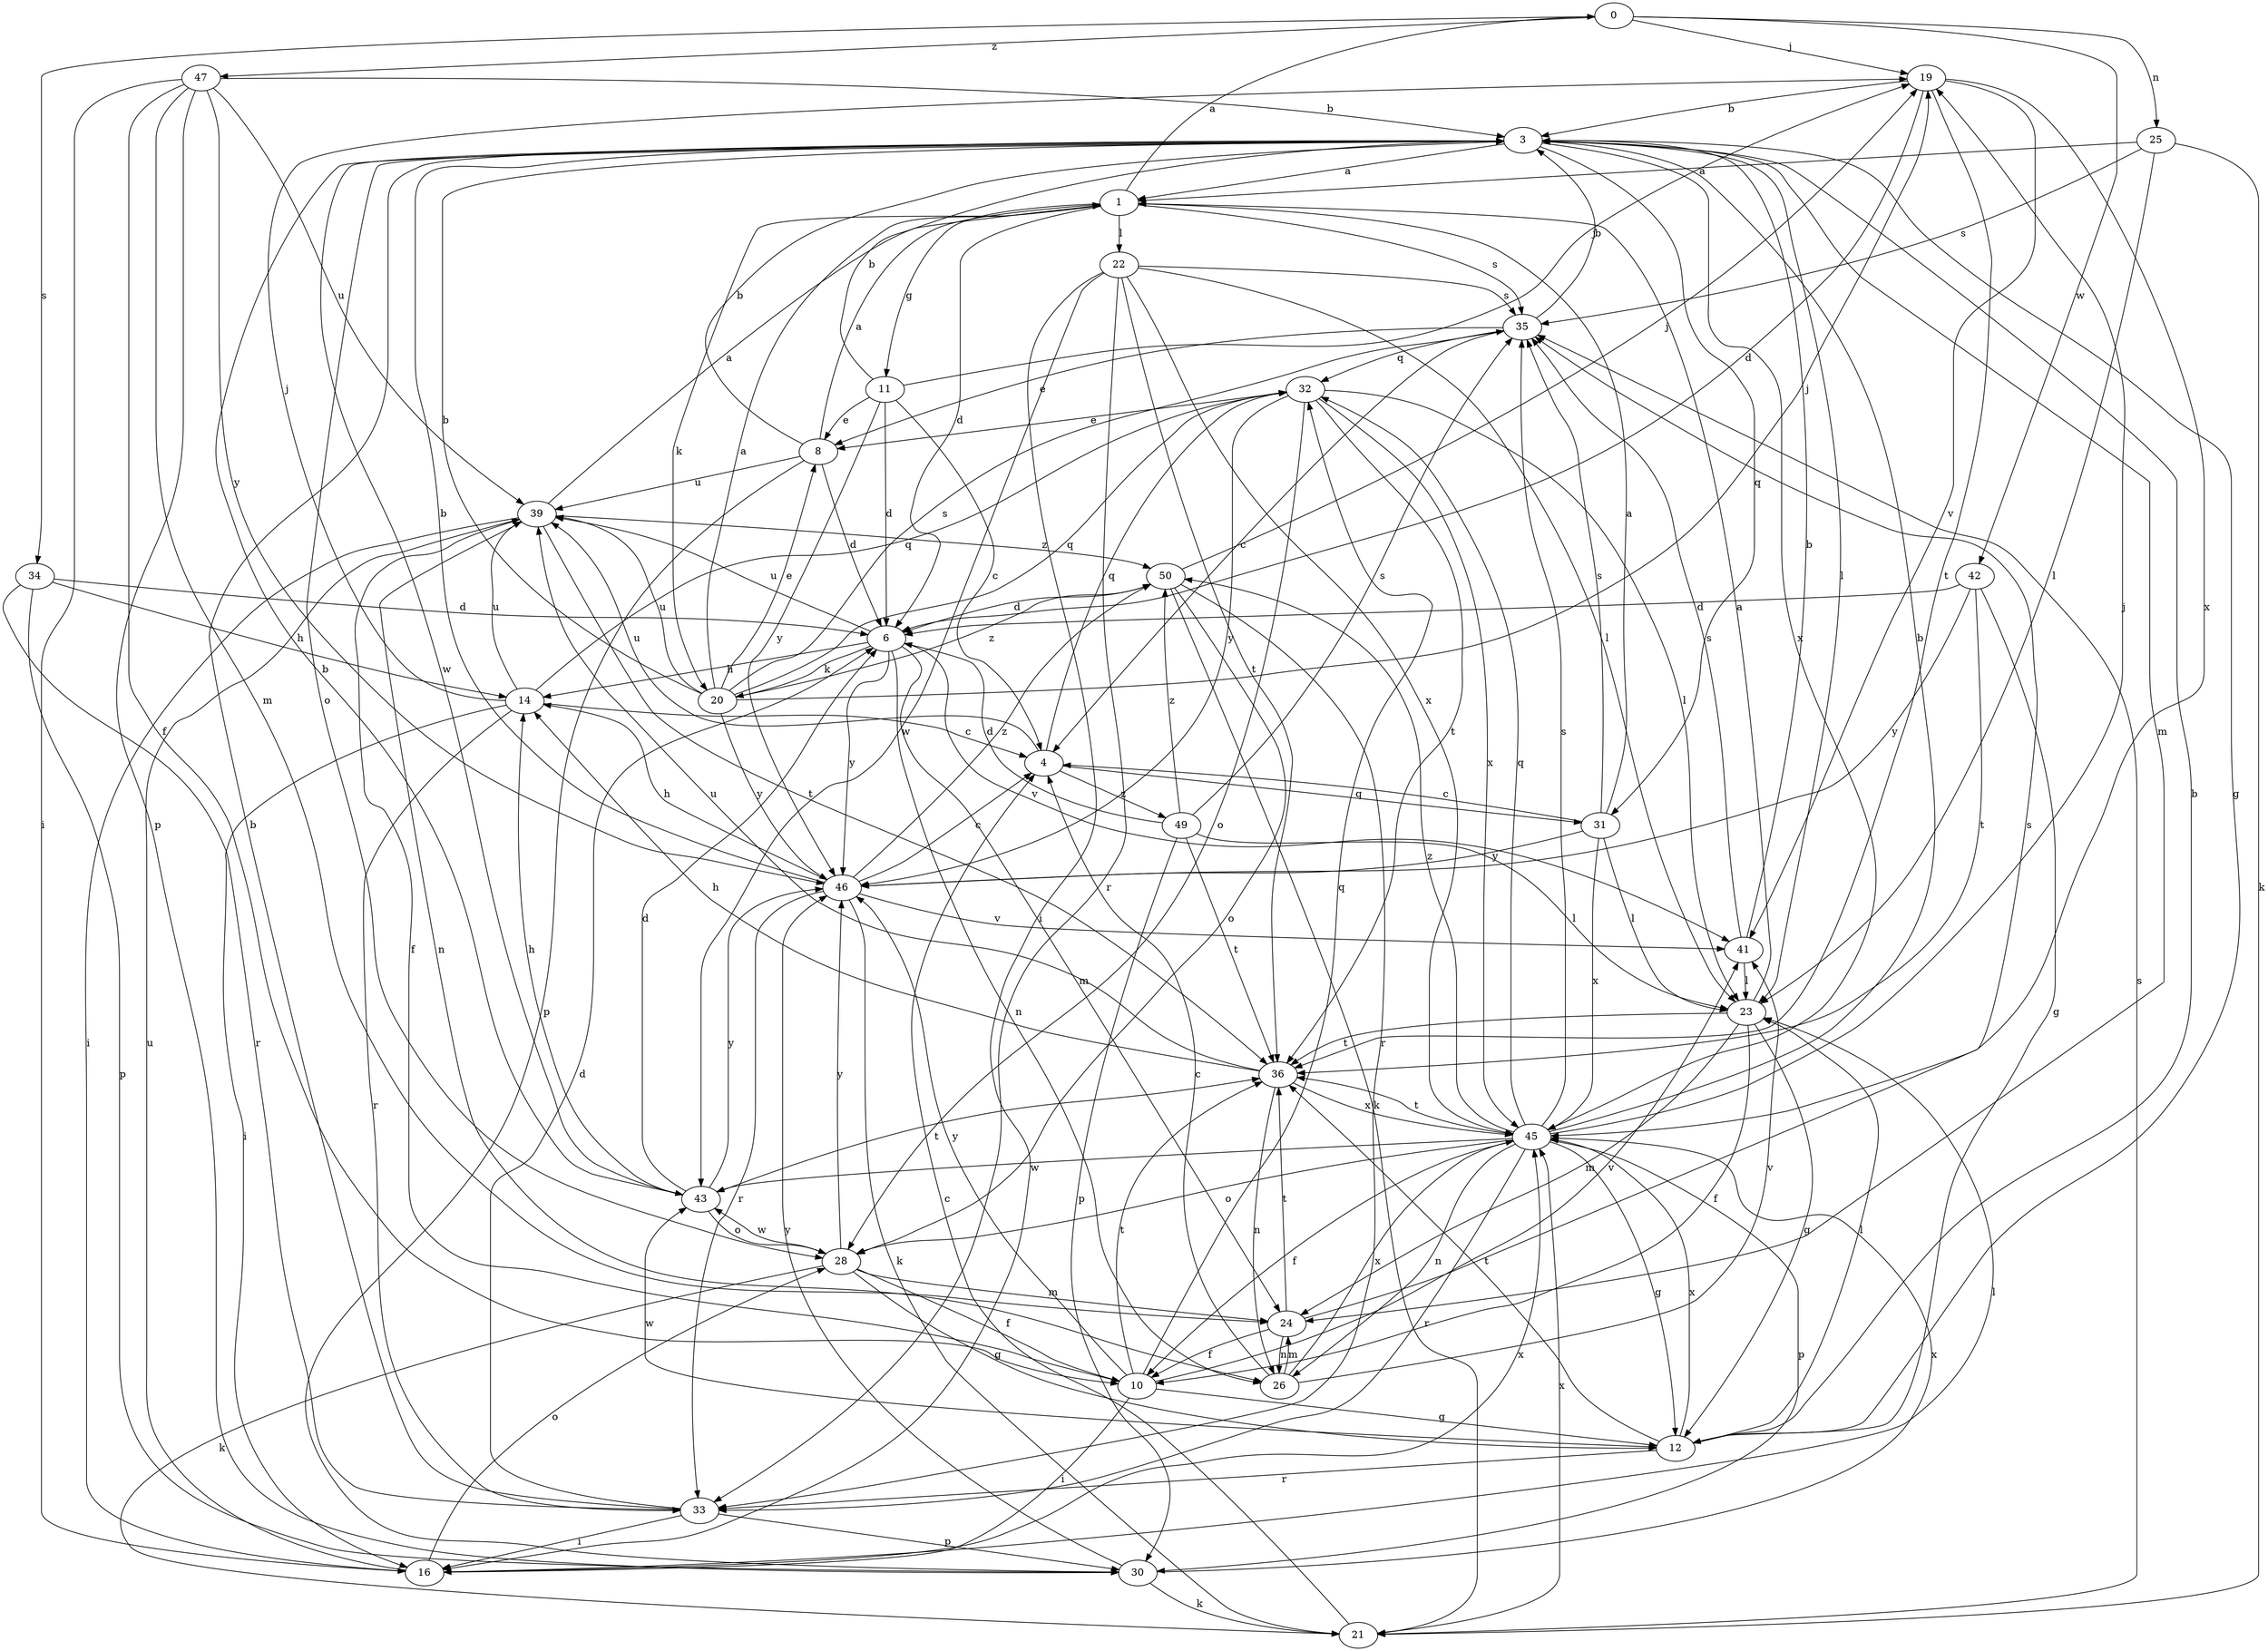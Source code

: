 strict digraph  {
0;
1;
3;
4;
6;
8;
10;
11;
12;
14;
16;
19;
20;
21;
22;
23;
24;
25;
26;
28;
30;
31;
32;
33;
34;
35;
36;
39;
41;
42;
43;
45;
46;
47;
49;
50;
0 -> 19  [label=j];
0 -> 25  [label=n];
0 -> 34  [label=s];
0 -> 42  [label=w];
0 -> 47  [label=z];
1 -> 0  [label=a];
1 -> 6  [label=d];
1 -> 11  [label=g];
1 -> 20  [label=k];
1 -> 22  [label=l];
1 -> 35  [label=s];
3 -> 1  [label=a];
3 -> 12  [label=g];
3 -> 23  [label=l];
3 -> 24  [label=m];
3 -> 28  [label=o];
3 -> 31  [label=q];
3 -> 43  [label=w];
3 -> 45  [label=x];
4 -> 31  [label=q];
4 -> 32  [label=q];
4 -> 39  [label=u];
4 -> 49  [label=z];
6 -> 14  [label=h];
6 -> 20  [label=k];
6 -> 24  [label=m];
6 -> 26  [label=n];
6 -> 39  [label=u];
6 -> 41  [label=v];
6 -> 46  [label=y];
8 -> 1  [label=a];
8 -> 3  [label=b];
8 -> 6  [label=d];
8 -> 30  [label=p];
8 -> 39  [label=u];
10 -> 12  [label=g];
10 -> 16  [label=i];
10 -> 32  [label=q];
10 -> 36  [label=t];
10 -> 41  [label=v];
10 -> 46  [label=y];
11 -> 3  [label=b];
11 -> 4  [label=c];
11 -> 6  [label=d];
11 -> 8  [label=e];
11 -> 19  [label=j];
11 -> 46  [label=y];
12 -> 3  [label=b];
12 -> 23  [label=l];
12 -> 33  [label=r];
12 -> 36  [label=t];
12 -> 43  [label=w];
12 -> 45  [label=x];
14 -> 4  [label=c];
14 -> 16  [label=i];
14 -> 19  [label=j];
14 -> 32  [label=q];
14 -> 33  [label=r];
14 -> 39  [label=u];
16 -> 23  [label=l];
16 -> 28  [label=o];
16 -> 39  [label=u];
16 -> 45  [label=x];
19 -> 3  [label=b];
19 -> 6  [label=d];
19 -> 36  [label=t];
19 -> 41  [label=v];
19 -> 45  [label=x];
20 -> 1  [label=a];
20 -> 3  [label=b];
20 -> 8  [label=e];
20 -> 19  [label=j];
20 -> 32  [label=q];
20 -> 35  [label=s];
20 -> 39  [label=u];
20 -> 46  [label=y];
20 -> 50  [label=z];
21 -> 4  [label=c];
21 -> 35  [label=s];
21 -> 45  [label=x];
22 -> 16  [label=i];
22 -> 23  [label=l];
22 -> 33  [label=r];
22 -> 35  [label=s];
22 -> 36  [label=t];
22 -> 43  [label=w];
22 -> 45  [label=x];
23 -> 1  [label=a];
23 -> 10  [label=f];
23 -> 12  [label=g];
23 -> 24  [label=m];
23 -> 36  [label=t];
24 -> 10  [label=f];
24 -> 26  [label=n];
24 -> 35  [label=s];
24 -> 36  [label=t];
25 -> 1  [label=a];
25 -> 21  [label=k];
25 -> 23  [label=l];
25 -> 35  [label=s];
26 -> 4  [label=c];
26 -> 24  [label=m];
26 -> 41  [label=v];
26 -> 45  [label=x];
28 -> 10  [label=f];
28 -> 12  [label=g];
28 -> 21  [label=k];
28 -> 24  [label=m];
28 -> 43  [label=w];
28 -> 46  [label=y];
30 -> 21  [label=k];
30 -> 45  [label=x];
30 -> 46  [label=y];
31 -> 1  [label=a];
31 -> 4  [label=c];
31 -> 23  [label=l];
31 -> 35  [label=s];
31 -> 45  [label=x];
31 -> 46  [label=y];
32 -> 8  [label=e];
32 -> 23  [label=l];
32 -> 28  [label=o];
32 -> 36  [label=t];
32 -> 45  [label=x];
32 -> 46  [label=y];
33 -> 3  [label=b];
33 -> 6  [label=d];
33 -> 16  [label=i];
33 -> 30  [label=p];
34 -> 6  [label=d];
34 -> 14  [label=h];
34 -> 30  [label=p];
34 -> 33  [label=r];
35 -> 3  [label=b];
35 -> 4  [label=c];
35 -> 8  [label=e];
35 -> 32  [label=q];
36 -> 14  [label=h];
36 -> 26  [label=n];
36 -> 39  [label=u];
36 -> 45  [label=x];
39 -> 1  [label=a];
39 -> 10  [label=f];
39 -> 16  [label=i];
39 -> 26  [label=n];
39 -> 36  [label=t];
39 -> 50  [label=z];
41 -> 3  [label=b];
41 -> 23  [label=l];
41 -> 35  [label=s];
42 -> 6  [label=d];
42 -> 12  [label=g];
42 -> 36  [label=t];
42 -> 46  [label=y];
43 -> 3  [label=b];
43 -> 6  [label=d];
43 -> 14  [label=h];
43 -> 28  [label=o];
43 -> 36  [label=t];
43 -> 46  [label=y];
45 -> 3  [label=b];
45 -> 10  [label=f];
45 -> 12  [label=g];
45 -> 19  [label=j];
45 -> 26  [label=n];
45 -> 28  [label=o];
45 -> 30  [label=p];
45 -> 32  [label=q];
45 -> 33  [label=r];
45 -> 35  [label=s];
45 -> 36  [label=t];
45 -> 43  [label=w];
45 -> 50  [label=z];
46 -> 3  [label=b];
46 -> 4  [label=c];
46 -> 14  [label=h];
46 -> 21  [label=k];
46 -> 33  [label=r];
46 -> 41  [label=v];
46 -> 50  [label=z];
47 -> 3  [label=b];
47 -> 10  [label=f];
47 -> 16  [label=i];
47 -> 24  [label=m];
47 -> 30  [label=p];
47 -> 39  [label=u];
47 -> 46  [label=y];
49 -> 6  [label=d];
49 -> 23  [label=l];
49 -> 30  [label=p];
49 -> 35  [label=s];
49 -> 36  [label=t];
49 -> 50  [label=z];
50 -> 6  [label=d];
50 -> 19  [label=j];
50 -> 21  [label=k];
50 -> 28  [label=o];
50 -> 33  [label=r];
}
